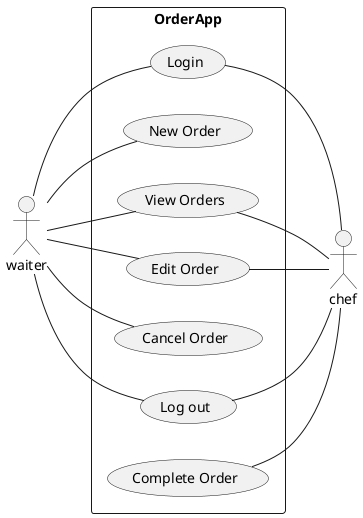 @startuml
left to right direction
skinparam packageStyle rect
actor waiter
actor chef

rectangle OrderApp {
waiter --(Login)
waiter -- (New Order)
waiter -- (View Orders)
waiter -- (Edit Order)
waiter --(Cancel Order)
waiter --(Log out)
(Login)  -- chef
(View Orders) -- chef
(Edit Order)--chef
(Complete Order) --chef
(Log out) --chef

}
@enduml